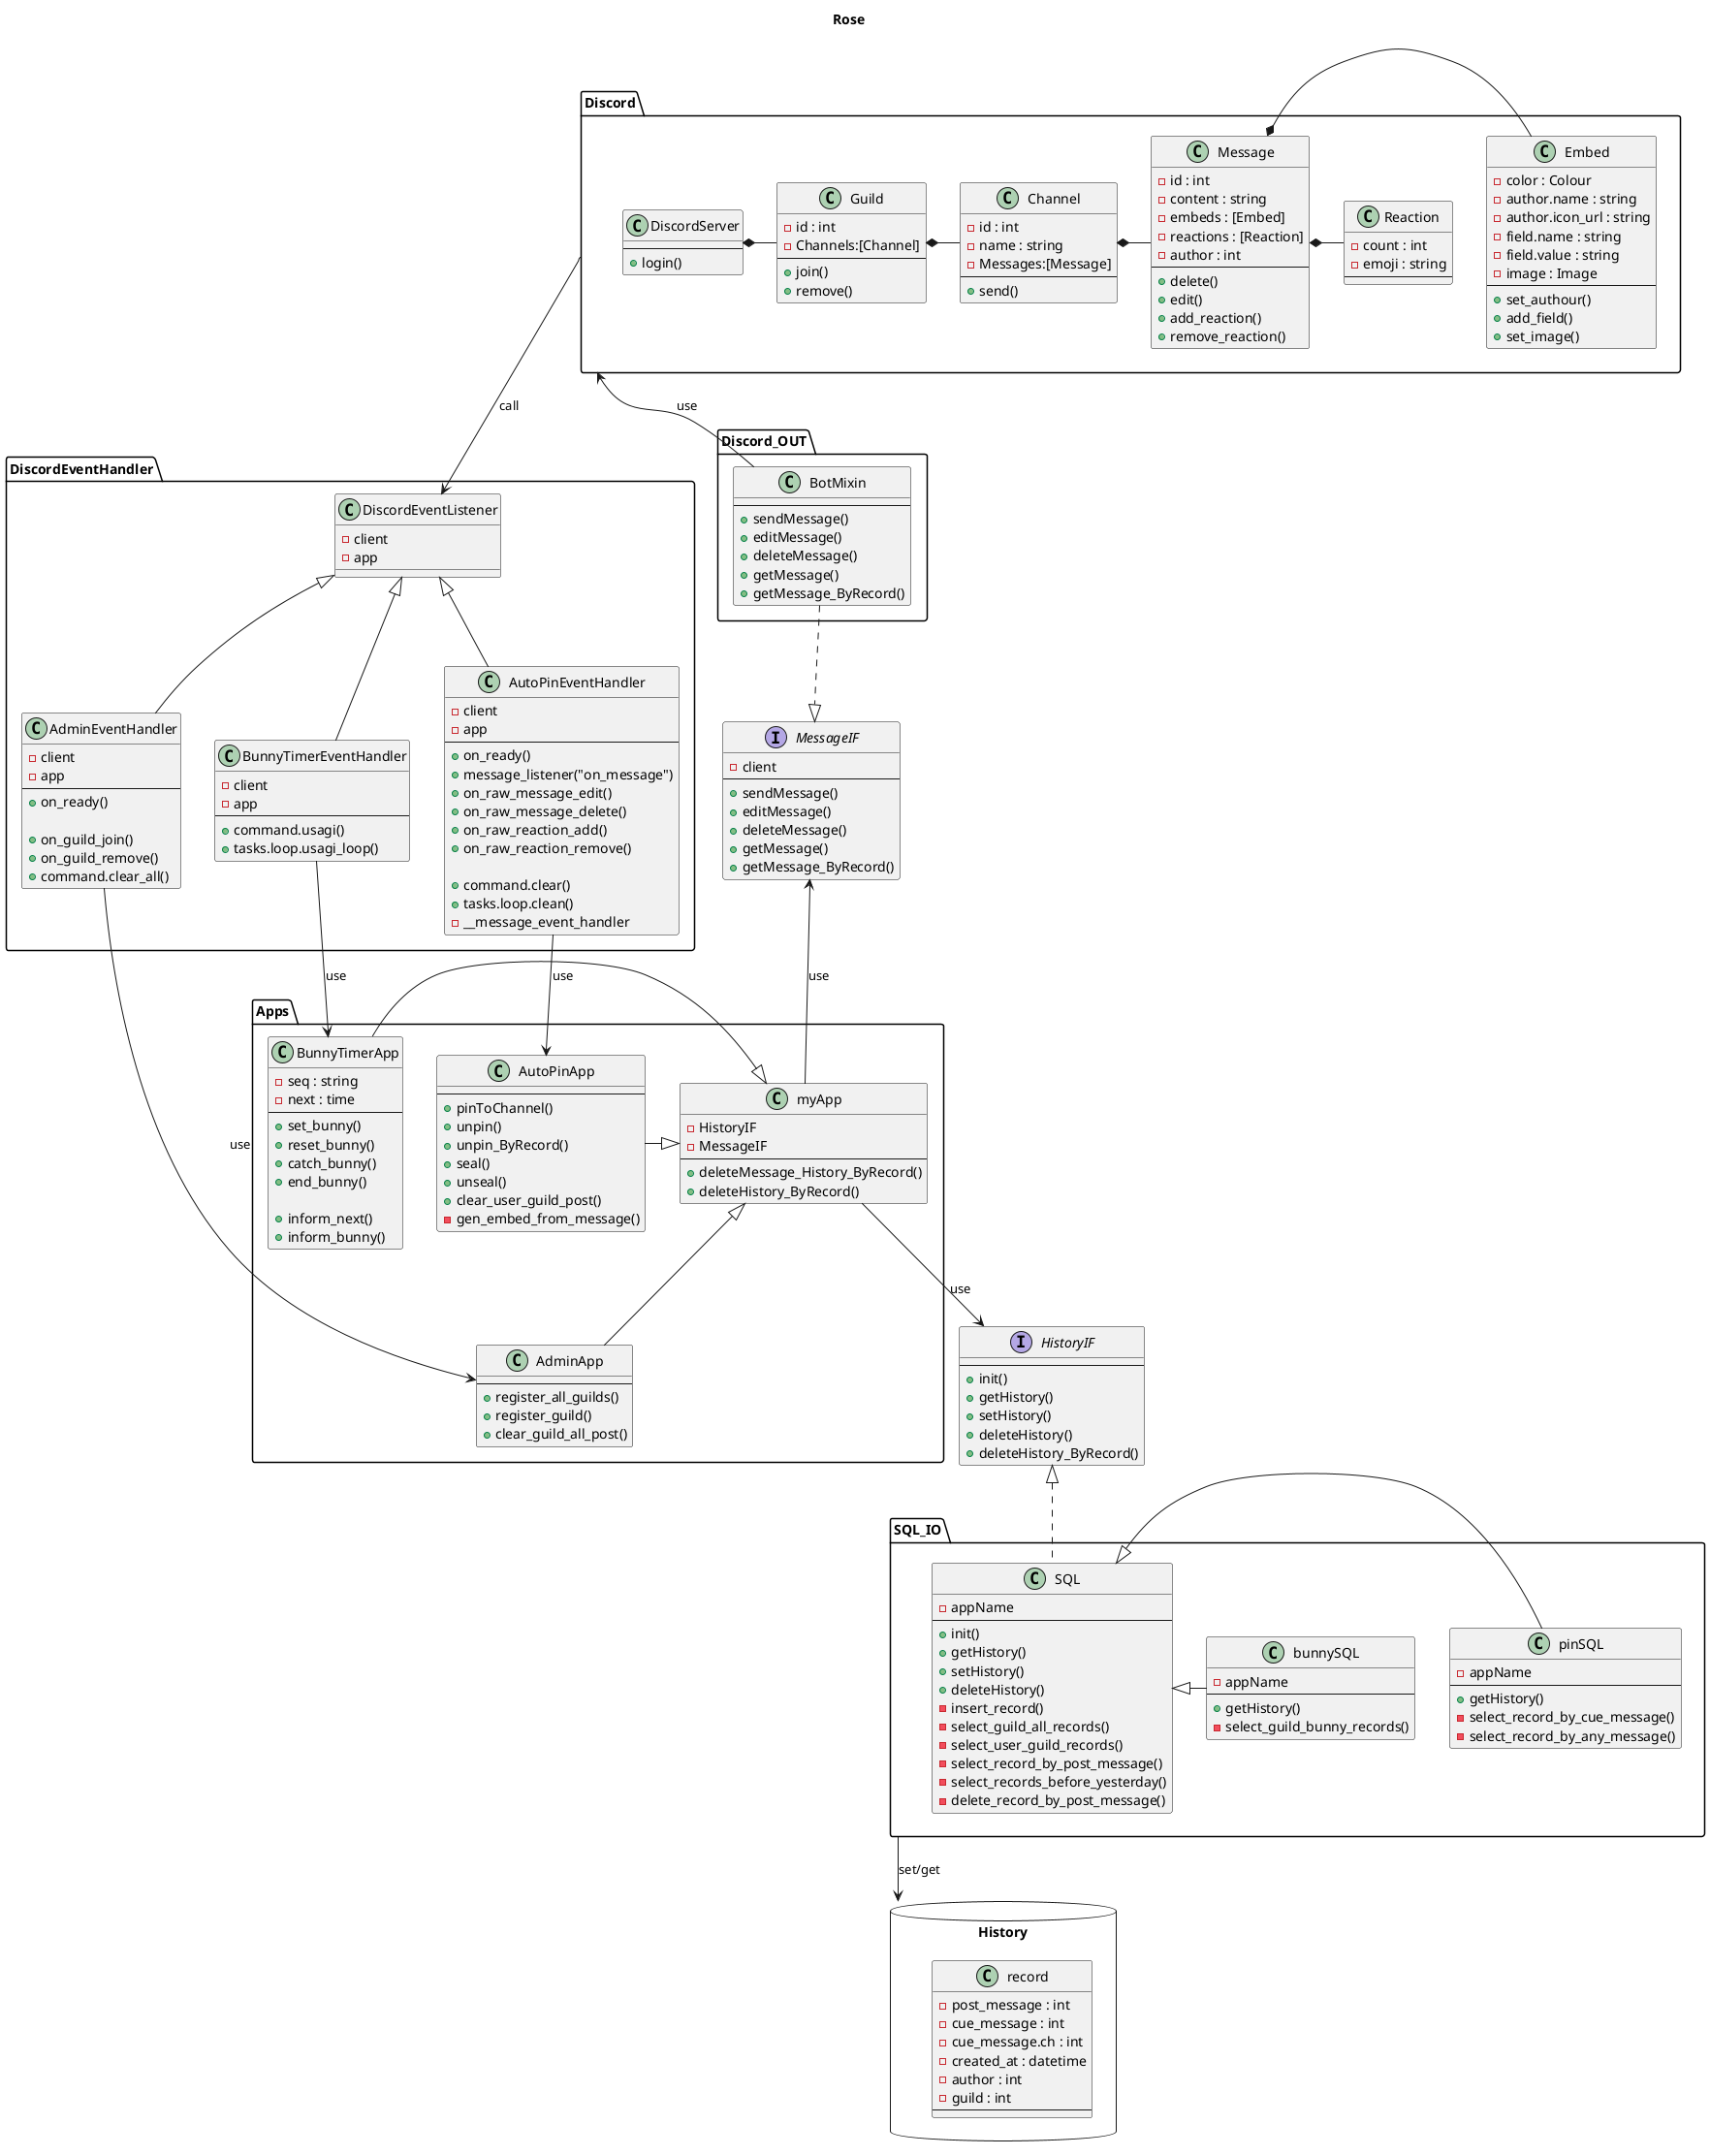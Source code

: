 @startuml class
title Rose
package Discord{
    class DiscordServer{
        ---
        + login()
    }

    class Guild{
        - id : int
        - Channels:[Channel]
        ---
        + join()
        + remove()
    }

    class Channel{
        - id : int
        - name : string
        - Messages:[Message]
        ---
        + send()
    }

    class Message{
        - id : int
        - content : string
        - embeds : [Embed]
        - reactions : [Reaction]
        - author : int
        ---
        + delete()
        + edit()
        + add_reaction()
        + remove_reaction()
    }

    class Embed{
        - color : Colour
        - author.name : string
        - author.icon_url : string
        - field.name : string
        - field.value : string
        - image : Image
        ---
        + set_authour()
        + add_field()
        + set_image()
    }

    class Reaction{
        - count : int
        - emoji : string
        ---
    }
}

package Discord_OUT{
    class BotMixin{
        ---
        + sendMessage()
        + editMessage()
        + deleteMessage()
        + getMessage()
        + getMessage_ByRecord()
    }
}

package DiscordEventHandler{

    class DiscordEventListener{
        - client
        - app
    }

    class AdminEventHandler{
        - client
        - app
        ---
        + on_ready()

        + on_guild_join()
        + on_guild_remove()
        + command.clear_all()
    }        
    class AutoPinEventHandler{
        - client
        - app
        ---
        + on_ready()
        + message_listener("on_message")
        + on_raw_message_edit()
        + on_raw_message_delete()
        + on_raw_reaction_add()
        + on_raw_reaction_remove()

        + command.clear()
        + tasks.loop.clean()
        - __message_event_handler
    }
    class BunnyTimerEventHandler{
        - client
        - app
        ---
        + command.usagi()
        + tasks.loop.usagi_loop()
    }
}

package Apps{
    class myApp{
        - HistoryIF
        - MessageIF
        ---
        + deleteMessage_History_ByRecord()
        + deleteHistory_ByRecord()
    }

    class AdminApp{
        ---
        + register_all_guilds()
        + register_guild()
        + clear_guild_all_post()
    }

    class AutoPinApp{
        ---
        + pinToChannel()
        + unpin()
        + unpin_ByRecord()
        + seal()
        + unseal()
        + clear_user_guild_post()
        - gen_embed_from_message()
    }

    class BunnyTimerApp{
        - seq : string
        - next : time
        ---
        + set_bunny()
        + reset_bunny()
        + catch_bunny()
        + end_bunny()

        + inform_next()
        + inform_bunny()
    }
}

package SQL_IO{
    class SQL{
        - appName
        ---
        + init()
        + getHistory()
        + setHistory()
        + deleteHistory()
        - insert_record()
        - select_guild_all_records()
        - select_user_guild_records()
        - select_record_by_post_message()
        - select_records_before_yesterday()
        - delete_record_by_post_message()
    }
    class pinSQL{
        - appName
        ---
        + getHistory()
        - select_record_by_cue_message()
        - select_record_by_any_message()
    }

    class bunnySQL{
        - appName
        ---
        + getHistory()
        - select_guild_bunny_records()
    }
}

interface MessageIF{
    - client
    ---
    + sendMessage()
    + editMessage()
    + deleteMessage()
    + getMessage()
    + getMessage_ByRecord()
}

interface HistoryIF{
    ---
    + init()
    + getHistory()
    + setHistory()
    + deleteHistory()
    + deleteHistory_ByRecord()
}

package History <<database>>{
    class record{
        - post_message : int
        - cue_message : int
        - cue_message.ch : int
        - created_at : datetime
        - author : int
        - guild : int
        ---
    }
}


'---Relations-------------------------

'Type	        Symbol
'Extension	    <|--	
'Composition	*--	
'Aggregation	o--	

''''''''''''''''''''''''''''
' relation internal package
''''''''''''''''''''''''''''
' relation in package Discord
DiscordServer   *-      Guild
Guild           *-      Channel
Channel         *-      Message
Message         *-      Embed
Message         *-      Reaction

' relation in package DiscordEventHandler
DiscordEventListener     <|--    AdminEventHandler
DiscordEventListener     <|--    AutoPinEventHandler
DiscordEventListener     <|--    BunnyTimerEventHandler


' relation in package Apps
myApp           <|--    AdminApp
myApp           <|-    AutoPinApp
myApp           <|-    BunnyTimerApp

' relation in package SQL_IO
SQL            <|-     pinSQL
SQL            <|-     bunnySQL


''''''''''''''''''''''''''''
' relation over package
''''''''''''''''''''''''''''
' relation btw. Discord and DiscordEventHandler
Discord         <--     BotMixin : use
Discord         -->     DiscordEventListener : call


' relation btw. DiscordEventHandler and Apps
AdminEventHandler        -->    AdminApp : use
AutoPinEventHandler      -->    AutoPinApp : use
BunnyTimerEventHandler   -->    BunnyTimerApp : use

' relation btw. SQL_IO and database
SQL_IO          -->     History : set/get

''''''''''''''''''''''''''''
' relation Interfaces
''''''''''''''''''''''''''''
' HistoryIF
HistoryIF       <|..    SQL
myApp           -->     HistoryIF : use

' MessageIF
BotMixin        ..|>    MessageIF

MessageIF       <--     myApp : use


@enduml